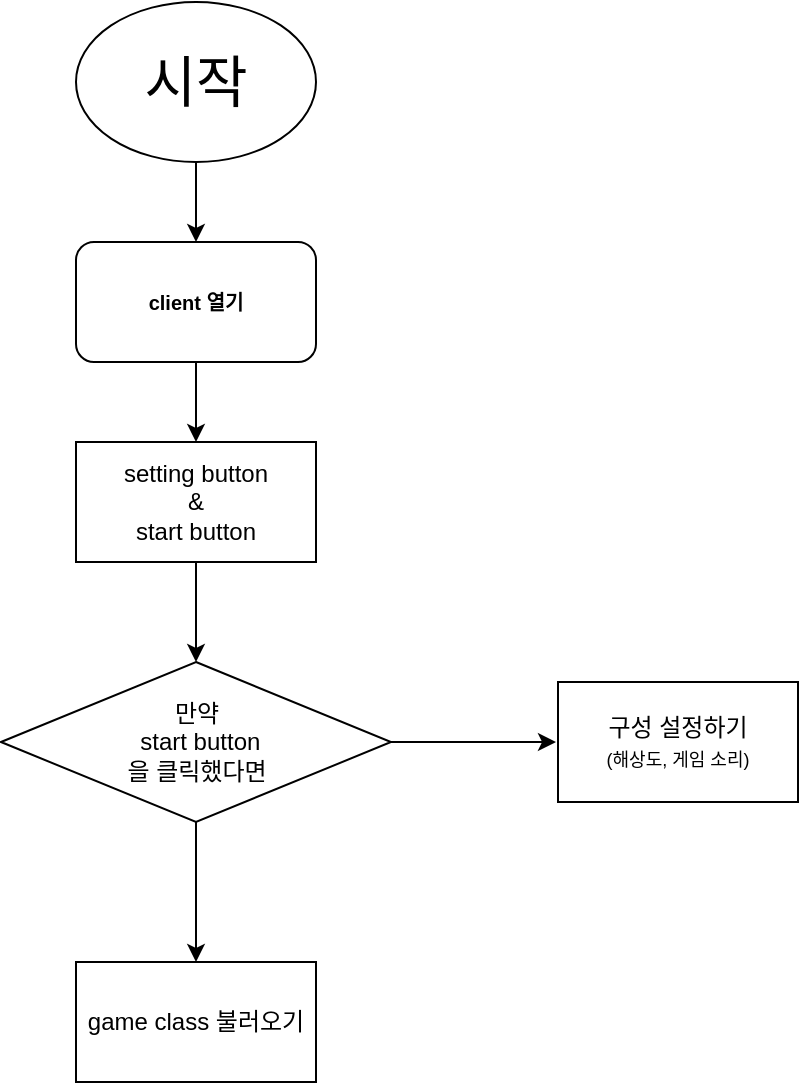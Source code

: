 <mxfile version="21.6.6" type="github">
  <diagram name="페이지-1" id="-wmfMx4bnkZEz9of4ctO">
    <mxGraphModel dx="961" dy="550" grid="1" gridSize="10" guides="1" tooltips="1" connect="1" arrows="1" fold="1" page="1" pageScale="1" pageWidth="827" pageHeight="1169" math="0" shadow="0">
      <root>
        <mxCell id="0" />
        <mxCell id="1" parent="0" />
        <mxCell id="L6h8Ostu7ufJHEHWD4UH-3" style="edgeStyle=orthogonalEdgeStyle;rounded=0;orthogonalLoop=1;jettySize=auto;html=1;" parent="1" source="L6h8Ostu7ufJHEHWD4UH-1" target="L6h8Ostu7ufJHEHWD4UH-2" edge="1">
          <mxGeometry relative="1" as="geometry" />
        </mxCell>
        <mxCell id="L6h8Ostu7ufJHEHWD4UH-1" value="&lt;font face=&quot;Verdana&quot; style=&quot;font-size: 28px;&quot;&gt;시작&lt;/font&gt;" style="ellipse;whiteSpace=wrap;html=1;" parent="1" vertex="1">
          <mxGeometry x="320" y="20" width="120" height="80" as="geometry" />
        </mxCell>
        <mxCell id="L6h8Ostu7ufJHEHWD4UH-5" style="edgeStyle=orthogonalEdgeStyle;rounded=0;orthogonalLoop=1;jettySize=auto;html=1;entryX=0.5;entryY=0;entryDx=0;entryDy=0;" parent="1" source="L6h8Ostu7ufJHEHWD4UH-2" target="L6h8Ostu7ufJHEHWD4UH-4" edge="1">
          <mxGeometry relative="1" as="geometry" />
        </mxCell>
        <mxCell id="L6h8Ostu7ufJHEHWD4UH-2" value="&lt;h4&gt;&lt;font size=&quot;1&quot;&gt;client 열기&lt;/font&gt;&lt;/h4&gt;" style="rounded=1;whiteSpace=wrap;html=1;" parent="1" vertex="1">
          <mxGeometry x="320" y="140" width="120" height="60" as="geometry" />
        </mxCell>
        <mxCell id="L6h8Ostu7ufJHEHWD4UH-7" style="edgeStyle=orthogonalEdgeStyle;rounded=0;orthogonalLoop=1;jettySize=auto;html=1;" parent="1" source="L6h8Ostu7ufJHEHWD4UH-4" target="L6h8Ostu7ufJHEHWD4UH-6" edge="1">
          <mxGeometry relative="1" as="geometry" />
        </mxCell>
        <mxCell id="L6h8Ostu7ufJHEHWD4UH-4" value="setting button&lt;br&gt;&amp;amp;&lt;br&gt;start button" style="rounded=0;whiteSpace=wrap;html=1;" parent="1" vertex="1">
          <mxGeometry x="320" y="240" width="120" height="60" as="geometry" />
        </mxCell>
        <mxCell id="L6h8Ostu7ufJHEHWD4UH-9" style="edgeStyle=orthogonalEdgeStyle;rounded=0;orthogonalLoop=1;jettySize=auto;html=1;" parent="1" source="L6h8Ostu7ufJHEHWD4UH-6" target="L6h8Ostu7ufJHEHWD4UH-8" edge="1">
          <mxGeometry relative="1" as="geometry" />
        </mxCell>
        <mxCell id="L6h8Ostu7ufJHEHWD4UH-10" style="edgeStyle=orthogonalEdgeStyle;rounded=0;orthogonalLoop=1;jettySize=auto;html=1;" parent="1" source="L6h8Ostu7ufJHEHWD4UH-6" edge="1">
          <mxGeometry relative="1" as="geometry">
            <mxPoint x="560" y="390" as="targetPoint" />
          </mxGeometry>
        </mxCell>
        <mxCell id="L6h8Ostu7ufJHEHWD4UH-6" value="만약&lt;br&gt;&amp;nbsp;start button&lt;br&gt;을 클릭했다면" style="rhombus;whiteSpace=wrap;html=1;" parent="1" vertex="1">
          <mxGeometry x="282.5" y="350" width="195" height="80" as="geometry" />
        </mxCell>
        <mxCell id="L6h8Ostu7ufJHEHWD4UH-8" value="game class 불러오기" style="rounded=0;whiteSpace=wrap;html=1;" parent="1" vertex="1">
          <mxGeometry x="320" y="500" width="120" height="60" as="geometry" />
        </mxCell>
        <mxCell id="L6h8Ostu7ufJHEHWD4UH-11" value="구성 설정하기&lt;br&gt;&lt;font style=&quot;font-size: 9px;&quot;&gt;(해상도, 게임 소리)&lt;/font&gt;" style="rounded=0;whiteSpace=wrap;html=1;" parent="1" vertex="1">
          <mxGeometry x="561" y="360" width="120" height="60" as="geometry" />
        </mxCell>
      </root>
    </mxGraphModel>
  </diagram>
</mxfile>
